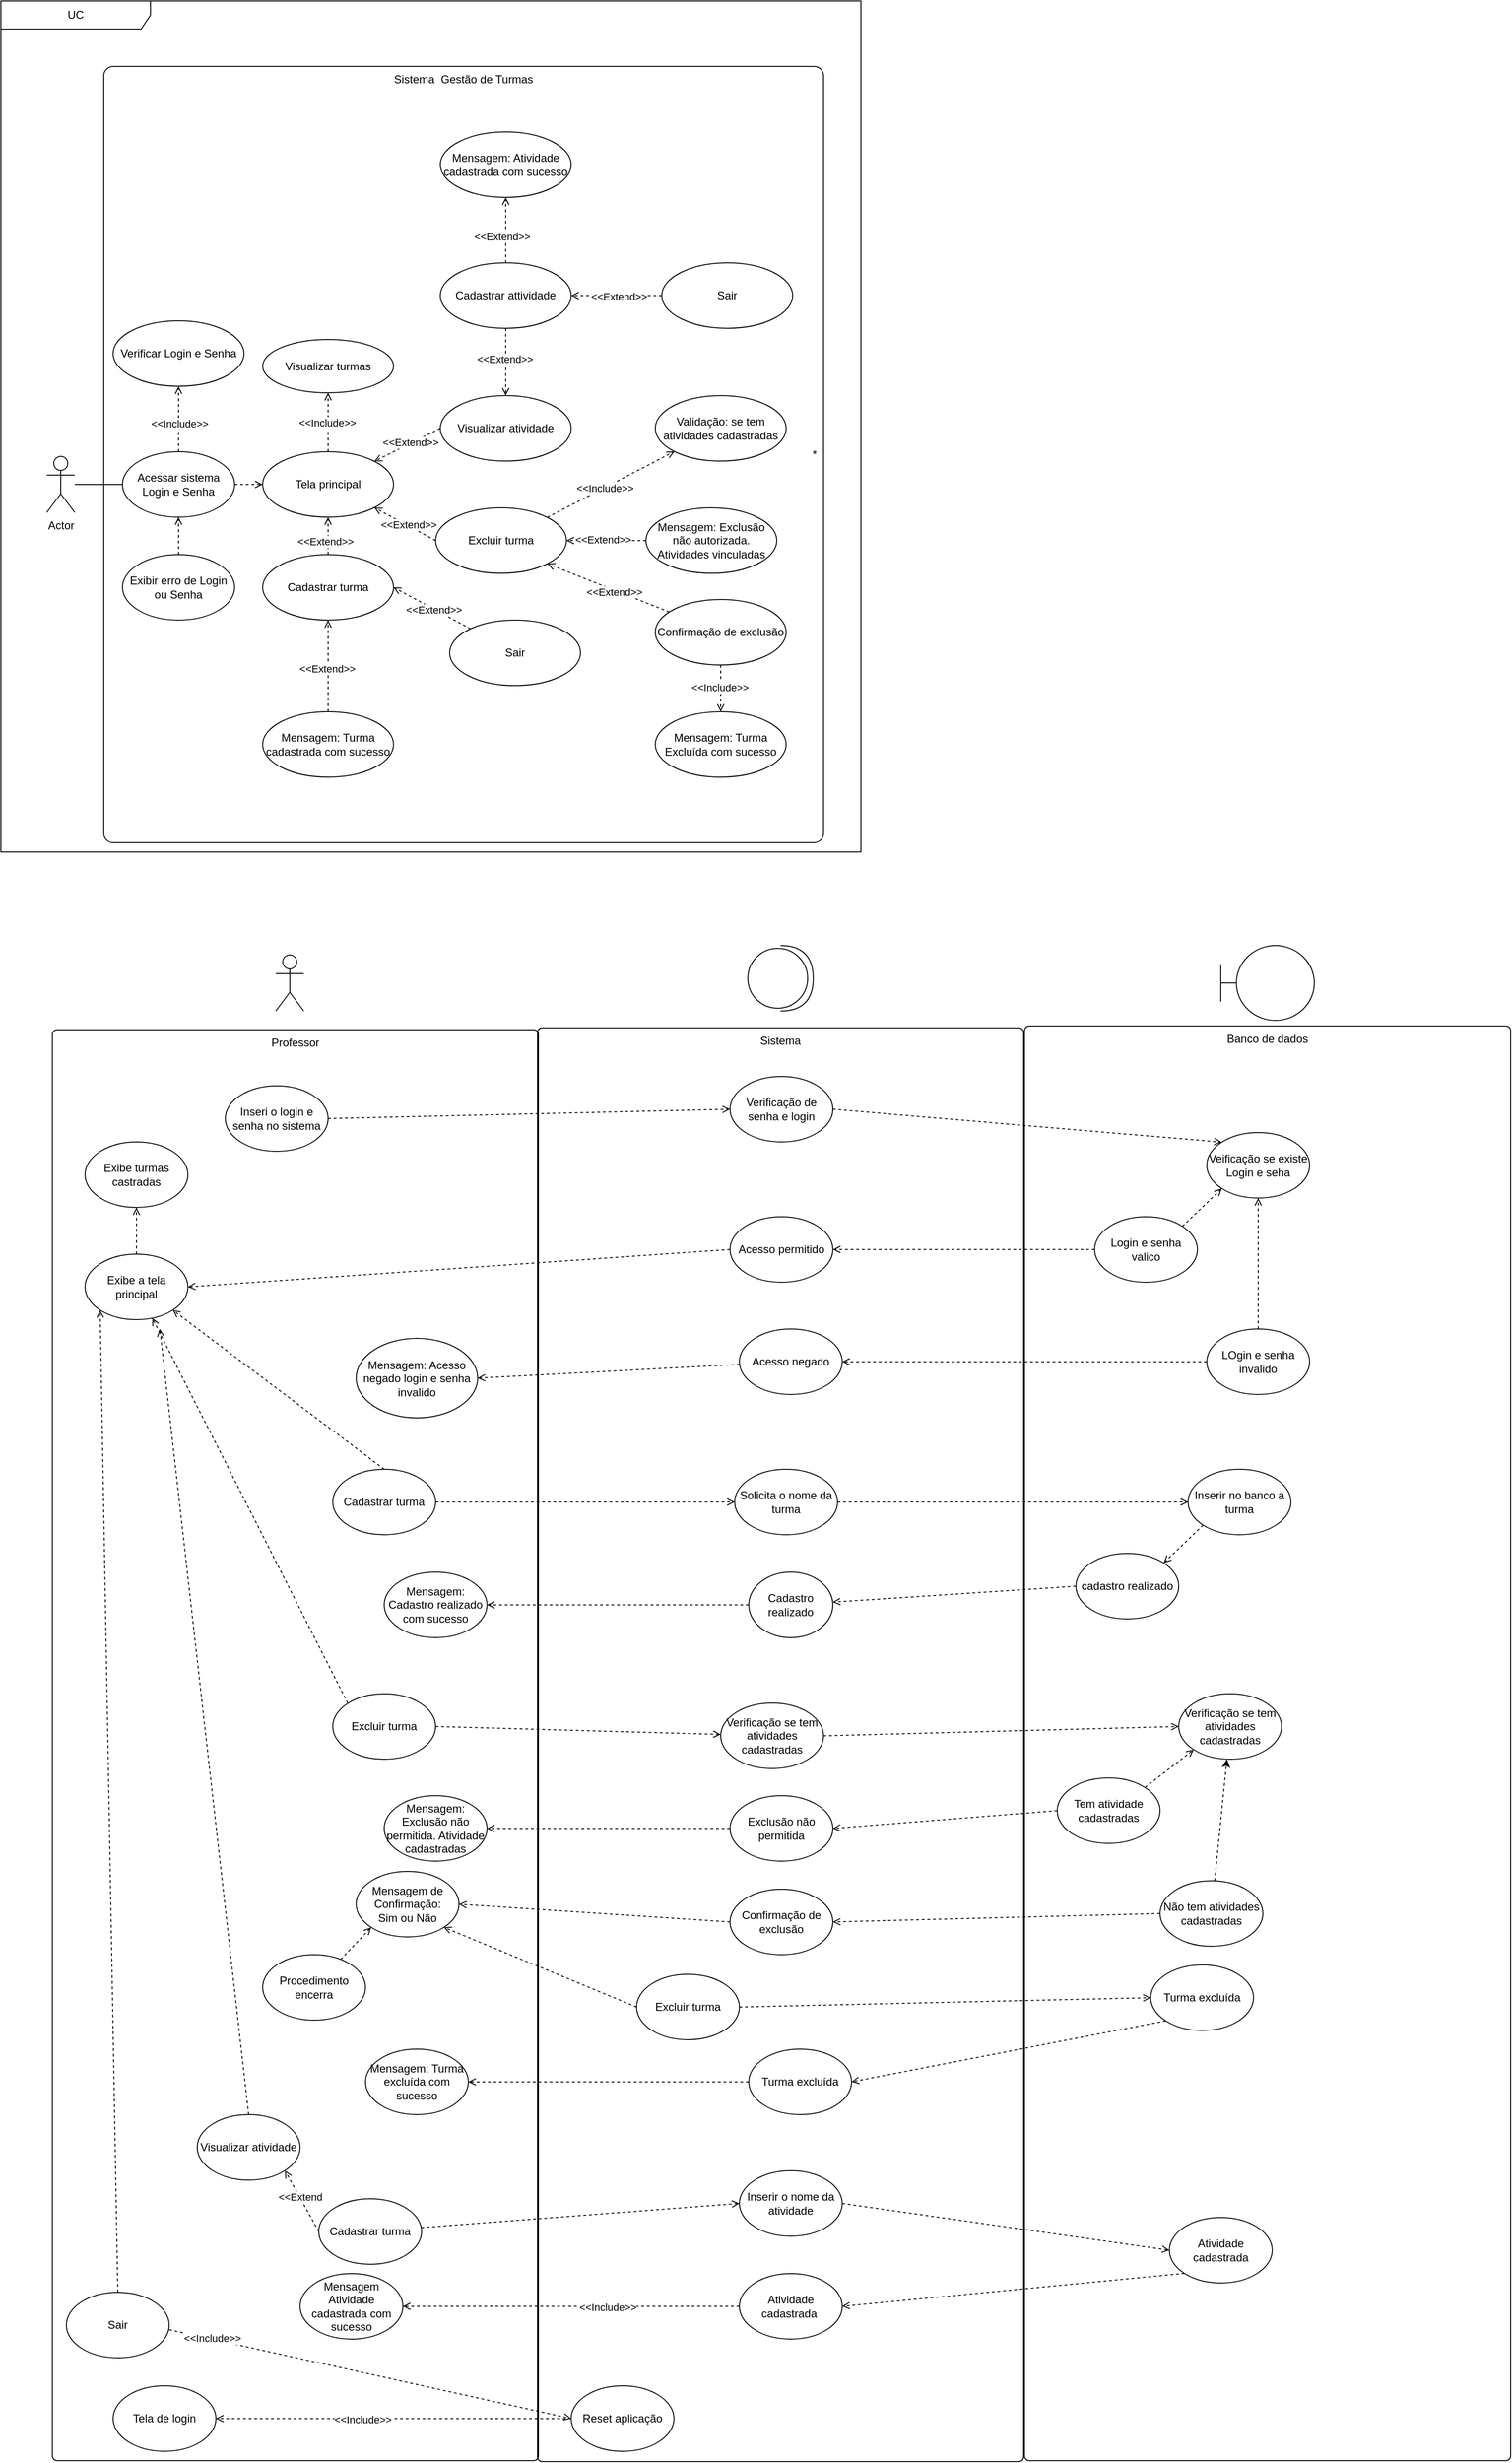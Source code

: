 <mxfile version="22.0.8" type="github">
  <diagram name="Página-1" id="u7Hc6gyW03ZUjITDWTW7">
    <mxGraphModel dx="1744" dy="2063" grid="1" gridSize="10" guides="1" tooltips="1" connect="1" arrows="1" fold="1" page="1" pageScale="1" pageWidth="827" pageHeight="1169" math="0" shadow="0">
      <root>
        <mxCell id="0" />
        <mxCell id="1" parent="0" />
        <mxCell id="E1CkLe8LOyWxwI6NriA1-34" style="edgeStyle=orthogonalEdgeStyle;rounded=0;orthogonalLoop=1;jettySize=auto;html=1;entryX=0;entryY=0.5;entryDx=0;entryDy=0;endArrow=none;endFill=0;" edge="1" parent="1" source="IyL5t4ntoVlGi_UBxoxS-1" target="IyL5t4ntoVlGi_UBxoxS-2">
          <mxGeometry relative="1" as="geometry" />
        </mxCell>
        <mxCell id="IyL5t4ntoVlGi_UBxoxS-1" value="Actor" style="shape=umlActor;verticalLabelPosition=bottom;verticalAlign=top;html=1;outlineConnect=0;" parent="1" vertex="1">
          <mxGeometry x="169" y="157" width="30" height="60" as="geometry" />
        </mxCell>
        <mxCell id="IyL5t4ntoVlGi_UBxoxS-4" style="rounded=0;orthogonalLoop=1;jettySize=auto;html=1;exitX=1;exitY=0.5;exitDx=0;exitDy=0;entryX=0;entryY=0.5;entryDx=0;entryDy=0;endArrow=open;endFill=0;dashed=1;" parent="1" source="IyL5t4ntoVlGi_UBxoxS-2" target="IyL5t4ntoVlGi_UBxoxS-3" edge="1">
          <mxGeometry relative="1" as="geometry" />
        </mxCell>
        <mxCell id="E1CkLe8LOyWxwI6NriA1-29" style="rounded=0;orthogonalLoop=1;jettySize=auto;html=1;exitX=0.5;exitY=0;exitDx=0;exitDy=0;entryX=0.5;entryY=1;entryDx=0;entryDy=0;dashed=1;endArrow=open;endFill=0;" edge="1" parent="1" source="IyL5t4ntoVlGi_UBxoxS-2" target="E1CkLe8LOyWxwI6NriA1-28">
          <mxGeometry relative="1" as="geometry" />
        </mxCell>
        <mxCell id="E1CkLe8LOyWxwI6NriA1-30" value="&amp;lt;&amp;lt;Include&amp;gt;&amp;gt;" style="edgeLabel;html=1;align=center;verticalAlign=middle;resizable=0;points=[];" vertex="1" connectable="0" parent="E1CkLe8LOyWxwI6NriA1-29">
          <mxGeometry x="-0.136" y="-1" relative="1" as="geometry">
            <mxPoint as="offset" />
          </mxGeometry>
        </mxCell>
        <mxCell id="IyL5t4ntoVlGi_UBxoxS-2" value="Acessar sistema&lt;br&gt;Login e Senha" style="ellipse;whiteSpace=wrap;html=1;" parent="1" vertex="1">
          <mxGeometry x="250" y="152" width="120" height="70" as="geometry" />
        </mxCell>
        <mxCell id="IyL5t4ntoVlGi_UBxoxS-6" style="edgeStyle=orthogonalEdgeStyle;rounded=0;orthogonalLoop=1;jettySize=auto;html=1;exitX=0.5;exitY=0;exitDx=0;exitDy=0;entryX=0.5;entryY=1;entryDx=0;entryDy=0;dashed=1;endArrow=open;endFill=0;" parent="1" source="IyL5t4ntoVlGi_UBxoxS-3" target="IyL5t4ntoVlGi_UBxoxS-5" edge="1">
          <mxGeometry relative="1" as="geometry" />
        </mxCell>
        <mxCell id="IyL5t4ntoVlGi_UBxoxS-7" value="&amp;lt;&amp;lt;Include&amp;gt;&amp;gt;" style="edgeLabel;html=1;align=center;verticalAlign=middle;resizable=0;points=[];" parent="IyL5t4ntoVlGi_UBxoxS-6" vertex="1" connectable="0">
          <mxGeometry y="1" relative="1" as="geometry">
            <mxPoint as="offset" />
          </mxGeometry>
        </mxCell>
        <mxCell id="IyL5t4ntoVlGi_UBxoxS-12" style="rounded=0;orthogonalLoop=1;jettySize=auto;html=1;entryX=0.5;entryY=1;entryDx=0;entryDy=0;dashed=1;endArrow=open;endFill=0;" parent="1" source="IyL5t4ntoVlGi_UBxoxS-11" target="IyL5t4ntoVlGi_UBxoxS-3" edge="1">
          <mxGeometry relative="1" as="geometry" />
        </mxCell>
        <mxCell id="IyL5t4ntoVlGi_UBxoxS-13" value="&amp;lt;&amp;lt;Extend&amp;gt;&amp;gt;" style="edgeLabel;html=1;align=center;verticalAlign=middle;resizable=0;points=[];" parent="IyL5t4ntoVlGi_UBxoxS-12" vertex="1" connectable="0">
          <mxGeometry x="-0.311" y="3" relative="1" as="geometry">
            <mxPoint as="offset" />
          </mxGeometry>
        </mxCell>
        <mxCell id="IyL5t4ntoVlGi_UBxoxS-3" value="Tela principal" style="ellipse;whiteSpace=wrap;html=1;" parent="1" vertex="1">
          <mxGeometry x="400" y="152" width="140" height="70" as="geometry" />
        </mxCell>
        <mxCell id="IyL5t4ntoVlGi_UBxoxS-5" value="Visualizar turmas" style="ellipse;whiteSpace=wrap;html=1;" parent="1" vertex="1">
          <mxGeometry x="400" y="32" width="140" height="57" as="geometry" />
        </mxCell>
        <mxCell id="IyL5t4ntoVlGi_UBxoxS-9" style="rounded=0;orthogonalLoop=1;jettySize=auto;html=1;exitX=0;exitY=0.5;exitDx=0;exitDy=0;entryX=1;entryY=0;entryDx=0;entryDy=0;dashed=1;endArrow=open;endFill=0;" parent="1" source="IyL5t4ntoVlGi_UBxoxS-8" target="IyL5t4ntoVlGi_UBxoxS-3" edge="1">
          <mxGeometry relative="1" as="geometry" />
        </mxCell>
        <mxCell id="IyL5t4ntoVlGi_UBxoxS-10" value="&amp;lt;&amp;lt;Extend&amp;gt;&amp;gt;" style="edgeLabel;html=1;align=center;verticalAlign=middle;resizable=0;points=[];" parent="IyL5t4ntoVlGi_UBxoxS-9" vertex="1" connectable="0">
          <mxGeometry x="-0.083" y="-1" relative="1" as="geometry">
            <mxPoint as="offset" />
          </mxGeometry>
        </mxCell>
        <mxCell id="IyL5t4ntoVlGi_UBxoxS-8" value="Visualizar atividade" style="ellipse;whiteSpace=wrap;html=1;" parent="1" vertex="1">
          <mxGeometry x="590" y="92" width="140" height="70" as="geometry" />
        </mxCell>
        <mxCell id="IyL5t4ntoVlGi_UBxoxS-11" value="Cadastrar turma" style="ellipse;whiteSpace=wrap;html=1;" parent="1" vertex="1">
          <mxGeometry x="400" y="262" width="140" height="70" as="geometry" />
        </mxCell>
        <mxCell id="E1CkLe8LOyWxwI6NriA1-26" style="rounded=0;orthogonalLoop=1;jettySize=auto;html=1;exitX=1;exitY=0;exitDx=0;exitDy=0;entryX=0;entryY=1;entryDx=0;entryDy=0;dashed=1;endArrow=open;endFill=0;" edge="1" parent="1" source="IyL5t4ntoVlGi_UBxoxS-14" target="IyL5t4ntoVlGi_UBxoxS-20">
          <mxGeometry relative="1" as="geometry" />
        </mxCell>
        <mxCell id="E1CkLe8LOyWxwI6NriA1-27" value="&amp;lt;&amp;lt;Include&amp;gt;&amp;gt;" style="edgeLabel;html=1;align=center;verticalAlign=middle;resizable=0;points=[];" vertex="1" connectable="0" parent="E1CkLe8LOyWxwI6NriA1-26">
          <mxGeometry x="-0.108" relative="1" as="geometry">
            <mxPoint as="offset" />
          </mxGeometry>
        </mxCell>
        <mxCell id="IyL5t4ntoVlGi_UBxoxS-14" value="Excluir turma" style="ellipse;whiteSpace=wrap;html=1;" parent="1" vertex="1">
          <mxGeometry x="585" y="212" width="140" height="70" as="geometry" />
        </mxCell>
        <mxCell id="IyL5t4ntoVlGi_UBxoxS-15" style="rounded=0;orthogonalLoop=1;jettySize=auto;html=1;exitX=0;exitY=0.5;exitDx=0;exitDy=0;entryX=1;entryY=1;entryDx=0;entryDy=0;dashed=1;endArrow=open;endFill=0;" parent="1" source="IyL5t4ntoVlGi_UBxoxS-14" target="IyL5t4ntoVlGi_UBxoxS-3" edge="1">
          <mxGeometry relative="1" as="geometry">
            <mxPoint x="751" y="292" as="sourcePoint" />
            <mxPoint x="589" y="332" as="targetPoint" />
          </mxGeometry>
        </mxCell>
        <mxCell id="IyL5t4ntoVlGi_UBxoxS-16" value="&amp;lt;&amp;lt;Extend&amp;gt;&amp;gt;" style="edgeLabel;html=1;align=center;verticalAlign=middle;resizable=0;points=[];" parent="IyL5t4ntoVlGi_UBxoxS-15" vertex="1" connectable="0">
          <mxGeometry x="-0.083" y="-1" relative="1" as="geometry">
            <mxPoint as="offset" />
          </mxGeometry>
        </mxCell>
        <mxCell id="IyL5t4ntoVlGi_UBxoxS-17" value="Cadastrar attividade" style="ellipse;whiteSpace=wrap;html=1;" parent="1" vertex="1">
          <mxGeometry x="590" y="-50" width="140" height="70" as="geometry" />
        </mxCell>
        <mxCell id="IyL5t4ntoVlGi_UBxoxS-18" style="rounded=0;orthogonalLoop=1;jettySize=auto;html=1;exitX=0.5;exitY=1;exitDx=0;exitDy=0;entryX=0.5;entryY=0;entryDx=0;entryDy=0;dashed=1;endArrow=open;endFill=0;" parent="1" source="IyL5t4ntoVlGi_UBxoxS-17" target="IyL5t4ntoVlGi_UBxoxS-8" edge="1">
          <mxGeometry relative="1" as="geometry">
            <mxPoint x="861" y="152" as="sourcePoint" />
            <mxPoint x="720" y="207" as="targetPoint" />
          </mxGeometry>
        </mxCell>
        <mxCell id="IyL5t4ntoVlGi_UBxoxS-19" value="&amp;lt;&amp;lt;Extend&amp;gt;&amp;gt;" style="edgeLabel;html=1;align=center;verticalAlign=middle;resizable=0;points=[];" parent="IyL5t4ntoVlGi_UBxoxS-18" vertex="1" connectable="0">
          <mxGeometry x="-0.083" y="-1" relative="1" as="geometry">
            <mxPoint as="offset" />
          </mxGeometry>
        </mxCell>
        <mxCell id="IyL5t4ntoVlGi_UBxoxS-20" value="Validação: se tem atividades cadastradas" style="ellipse;whiteSpace=wrap;html=1;" parent="1" vertex="1">
          <mxGeometry x="820" y="92" width="140" height="70" as="geometry" />
        </mxCell>
        <mxCell id="IyL5t4ntoVlGi_UBxoxS-24" style="rounded=0;orthogonalLoop=1;jettySize=auto;html=1;exitX=0;exitY=0.5;exitDx=0;exitDy=0;entryX=1;entryY=0.5;entryDx=0;entryDy=0;dashed=1;endArrow=open;endFill=0;" parent="1" source="IyL5t4ntoVlGi_UBxoxS-23" target="IyL5t4ntoVlGi_UBxoxS-14" edge="1">
          <mxGeometry relative="1" as="geometry" />
        </mxCell>
        <mxCell id="IyL5t4ntoVlGi_UBxoxS-25" value="&amp;lt;&amp;lt;Extend&amp;gt;&amp;gt;" style="edgeLabel;html=1;align=center;verticalAlign=middle;resizable=0;points=[];" parent="IyL5t4ntoVlGi_UBxoxS-24" vertex="1" connectable="0">
          <mxGeometry x="0.091" y="-1" relative="1" as="geometry">
            <mxPoint as="offset" />
          </mxGeometry>
        </mxCell>
        <mxCell id="IyL5t4ntoVlGi_UBxoxS-23" value="Mensagem: Exclusão não autorizada. Atividades vinculadas" style="ellipse;whiteSpace=wrap;html=1;" parent="1" vertex="1">
          <mxGeometry x="810" y="212" width="140" height="70" as="geometry" />
        </mxCell>
        <mxCell id="IyL5t4ntoVlGi_UBxoxS-27" style="rounded=0;orthogonalLoop=1;jettySize=auto;html=1;entryX=1;entryY=1;entryDx=0;entryDy=0;dashed=1;endArrow=open;endFill=0;" parent="1" source="IyL5t4ntoVlGi_UBxoxS-26" target="IyL5t4ntoVlGi_UBxoxS-14" edge="1">
          <mxGeometry relative="1" as="geometry" />
        </mxCell>
        <mxCell id="IyL5t4ntoVlGi_UBxoxS-28" value="&amp;lt;&amp;lt;Extend&amp;gt;&amp;gt;" style="edgeLabel;html=1;align=center;verticalAlign=middle;resizable=0;points=[];" parent="IyL5t4ntoVlGi_UBxoxS-27" vertex="1" connectable="0">
          <mxGeometry x="-0.11" y="2" relative="1" as="geometry">
            <mxPoint as="offset" />
          </mxGeometry>
        </mxCell>
        <mxCell id="E1CkLe8LOyWxwI6NriA1-22" style="rounded=0;orthogonalLoop=1;jettySize=auto;html=1;exitX=0.5;exitY=1;exitDx=0;exitDy=0;entryX=0.5;entryY=0;entryDx=0;entryDy=0;dashed=1;endArrow=open;endFill=0;" edge="1" parent="1" source="IyL5t4ntoVlGi_UBxoxS-26" target="E1CkLe8LOyWxwI6NriA1-21">
          <mxGeometry relative="1" as="geometry" />
        </mxCell>
        <mxCell id="E1CkLe8LOyWxwI6NriA1-23" value="&amp;lt;&amp;lt;Include&amp;gt;&amp;gt;" style="edgeLabel;html=1;align=center;verticalAlign=middle;resizable=0;points=[];" vertex="1" connectable="0" parent="E1CkLe8LOyWxwI6NriA1-22">
          <mxGeometry x="-0.069" y="-1" relative="1" as="geometry">
            <mxPoint as="offset" />
          </mxGeometry>
        </mxCell>
        <mxCell id="IyL5t4ntoVlGi_UBxoxS-26" value="Confirmação de exclusão" style="ellipse;whiteSpace=wrap;html=1;" parent="1" vertex="1">
          <mxGeometry x="820" y="310" width="140" height="70" as="geometry" />
        </mxCell>
        <mxCell id="IyL5t4ntoVlGi_UBxoxS-29" value="Professor" style="html=1;align=center;verticalAlign=top;rounded=1;absoluteArcSize=1;arcSize=10;dashed=0;whiteSpace=wrap;gradientColor=none;fillColor=none;" parent="1" vertex="1">
          <mxGeometry x="175" y="770" width="520" height="1530" as="geometry" />
        </mxCell>
        <mxCell id="IyL5t4ntoVlGi_UBxoxS-30" value="Sistema" style="html=1;align=center;verticalAlign=top;rounded=1;absoluteArcSize=1;arcSize=10;dashed=0;whiteSpace=wrap;gradientColor=none;fillColor=none;" parent="1" vertex="1">
          <mxGeometry x="694" y="768" width="520" height="1533" as="geometry" />
        </mxCell>
        <mxCell id="IyL5t4ntoVlGi_UBxoxS-31" value="Banco de dados" style="html=1;align=center;verticalAlign=top;rounded=1;absoluteArcSize=1;arcSize=10;dashed=0;whiteSpace=wrap;gradientColor=none;fillColor=none;" parent="1" vertex="1">
          <mxGeometry x="1215" y="766" width="520" height="1534" as="geometry" />
        </mxCell>
        <mxCell id="IyL5t4ntoVlGi_UBxoxS-35" style="rounded=0;orthogonalLoop=1;jettySize=auto;html=1;exitX=1;exitY=0.5;exitDx=0;exitDy=0;entryX=0;entryY=0.5;entryDx=0;entryDy=0;endArrow=open;endFill=0;dashed=1;" parent="1" source="IyL5t4ntoVlGi_UBxoxS-32" target="IyL5t4ntoVlGi_UBxoxS-33" edge="1">
          <mxGeometry relative="1" as="geometry" />
        </mxCell>
        <mxCell id="IyL5t4ntoVlGi_UBxoxS-32" value="Inseri o login e senha no sistema" style="ellipse;whiteSpace=wrap;html=1;" parent="1" vertex="1">
          <mxGeometry x="360" y="830" width="110" height="70" as="geometry" />
        </mxCell>
        <mxCell id="IyL5t4ntoVlGi_UBxoxS-36" style="rounded=0;orthogonalLoop=1;jettySize=auto;html=1;exitX=1;exitY=0.5;exitDx=0;exitDy=0;entryX=0;entryY=0;entryDx=0;entryDy=0;dashed=1;endArrow=open;endFill=0;" parent="1" source="IyL5t4ntoVlGi_UBxoxS-33" target="IyL5t4ntoVlGi_UBxoxS-34" edge="1">
          <mxGeometry relative="1" as="geometry" />
        </mxCell>
        <mxCell id="IyL5t4ntoVlGi_UBxoxS-33" value="Verificação de senha e login" style="ellipse;whiteSpace=wrap;html=1;" parent="1" vertex="1">
          <mxGeometry x="900" y="820" width="110" height="70" as="geometry" />
        </mxCell>
        <mxCell id="IyL5t4ntoVlGi_UBxoxS-38" style="rounded=0;orthogonalLoop=1;jettySize=auto;html=1;exitX=0;exitY=0.5;exitDx=0;exitDy=0;entryX=1;entryY=0.5;entryDx=0;entryDy=0;dashed=1;endArrow=open;endFill=0;" parent="1" source="IyL5t4ntoVlGi_UBxoxS-41" target="IyL5t4ntoVlGi_UBxoxS-37" edge="1">
          <mxGeometry relative="1" as="geometry" />
        </mxCell>
        <mxCell id="IyL5t4ntoVlGi_UBxoxS-34" value="Veificação se existe Login e seha" style="ellipse;whiteSpace=wrap;html=1;" parent="1" vertex="1">
          <mxGeometry x="1410" y="880" width="110" height="70" as="geometry" />
        </mxCell>
        <mxCell id="IyL5t4ntoVlGi_UBxoxS-40" style="rounded=0;orthogonalLoop=1;jettySize=auto;html=1;exitX=0;exitY=0.5;exitDx=0;exitDy=0;entryX=1;entryY=0.5;entryDx=0;entryDy=0;dashed=1;endArrow=open;endFill=0;" parent="1" source="IyL5t4ntoVlGi_UBxoxS-37" target="IyL5t4ntoVlGi_UBxoxS-39" edge="1">
          <mxGeometry relative="1" as="geometry" />
        </mxCell>
        <mxCell id="IyL5t4ntoVlGi_UBxoxS-37" value="Acesso permitido" style="ellipse;whiteSpace=wrap;html=1;" parent="1" vertex="1">
          <mxGeometry x="900" y="970" width="110" height="70" as="geometry" />
        </mxCell>
        <mxCell id="IyL5t4ntoVlGi_UBxoxS-53" style="rounded=0;orthogonalLoop=1;jettySize=auto;html=1;exitX=0.5;exitY=0;exitDx=0;exitDy=0;dashed=1;endArrow=open;endFill=0;" parent="1" source="IyL5t4ntoVlGi_UBxoxS-39" target="IyL5t4ntoVlGi_UBxoxS-52" edge="1">
          <mxGeometry relative="1" as="geometry" />
        </mxCell>
        <mxCell id="IyL5t4ntoVlGi_UBxoxS-39" value="Exibe a tela principal&lt;br&gt;" style="ellipse;whiteSpace=wrap;html=1;" parent="1" vertex="1">
          <mxGeometry x="210" y="1010" width="110" height="70" as="geometry" />
        </mxCell>
        <mxCell id="IyL5t4ntoVlGi_UBxoxS-44" style="rounded=0;orthogonalLoop=1;jettySize=auto;html=1;exitX=1;exitY=0;exitDx=0;exitDy=0;entryX=0;entryY=1;entryDx=0;entryDy=0;dashed=1;endArrow=open;endFill=0;" parent="1" source="IyL5t4ntoVlGi_UBxoxS-41" target="IyL5t4ntoVlGi_UBxoxS-34" edge="1">
          <mxGeometry relative="1" as="geometry" />
        </mxCell>
        <mxCell id="IyL5t4ntoVlGi_UBxoxS-41" value="Login e senha valico" style="ellipse;whiteSpace=wrap;html=1;" parent="1" vertex="1">
          <mxGeometry x="1290" y="970" width="110" height="70" as="geometry" />
        </mxCell>
        <mxCell id="IyL5t4ntoVlGi_UBxoxS-43" style="rounded=0;orthogonalLoop=1;jettySize=auto;html=1;entryX=0.5;entryY=1;entryDx=0;entryDy=0;endArrow=open;endFill=0;dashed=1;" parent="1" source="IyL5t4ntoVlGi_UBxoxS-42" target="IyL5t4ntoVlGi_UBxoxS-34" edge="1">
          <mxGeometry relative="1" as="geometry" />
        </mxCell>
        <mxCell id="IyL5t4ntoVlGi_UBxoxS-46" style="rounded=0;orthogonalLoop=1;jettySize=auto;html=1;exitX=0;exitY=0.5;exitDx=0;exitDy=0;entryX=1;entryY=0.5;entryDx=0;entryDy=0;dashed=1;endArrow=open;endFill=0;" parent="1" source="IyL5t4ntoVlGi_UBxoxS-42" target="IyL5t4ntoVlGi_UBxoxS-45" edge="1">
          <mxGeometry relative="1" as="geometry" />
        </mxCell>
        <mxCell id="IyL5t4ntoVlGi_UBxoxS-42" value="LOgin e senha invalido" style="ellipse;whiteSpace=wrap;html=1;" parent="1" vertex="1">
          <mxGeometry x="1410" y="1090" width="110" height="70" as="geometry" />
        </mxCell>
        <mxCell id="IyL5t4ntoVlGi_UBxoxS-48" style="rounded=0;orthogonalLoop=1;jettySize=auto;html=1;entryX=1;entryY=0.5;entryDx=0;entryDy=0;endArrow=open;endFill=0;dashed=1;" parent="1" source="IyL5t4ntoVlGi_UBxoxS-45" target="IyL5t4ntoVlGi_UBxoxS-47" edge="1">
          <mxGeometry relative="1" as="geometry" />
        </mxCell>
        <mxCell id="IyL5t4ntoVlGi_UBxoxS-45" value="Acesso negado" style="ellipse;whiteSpace=wrap;html=1;" parent="1" vertex="1">
          <mxGeometry x="910" y="1090" width="110" height="70" as="geometry" />
        </mxCell>
        <mxCell id="IyL5t4ntoVlGi_UBxoxS-47" value="Mensagem: Acesso negado login e senha invalido" style="ellipse;whiteSpace=wrap;html=1;" parent="1" vertex="1">
          <mxGeometry x="500" y="1100" width="130" height="85" as="geometry" />
        </mxCell>
        <mxCell id="IyL5t4ntoVlGi_UBxoxS-51" style="rounded=0;orthogonalLoop=1;jettySize=auto;html=1;exitX=0.5;exitY=0;exitDx=0;exitDy=0;entryX=1;entryY=1;entryDx=0;entryDy=0;dashed=1;endArrow=open;endFill=0;" parent="1" source="IyL5t4ntoVlGi_UBxoxS-49" target="IyL5t4ntoVlGi_UBxoxS-39" edge="1">
          <mxGeometry relative="1" as="geometry" />
        </mxCell>
        <mxCell id="IyL5t4ntoVlGi_UBxoxS-56" style="rounded=0;orthogonalLoop=1;jettySize=auto;html=1;exitX=1;exitY=0.5;exitDx=0;exitDy=0;entryX=0;entryY=0.5;entryDx=0;entryDy=0;dashed=1;endArrow=open;endFill=0;" parent="1" source="IyL5t4ntoVlGi_UBxoxS-49" target="IyL5t4ntoVlGi_UBxoxS-54" edge="1">
          <mxGeometry relative="1" as="geometry" />
        </mxCell>
        <mxCell id="IyL5t4ntoVlGi_UBxoxS-49" value="Cadastrar turma" style="ellipse;whiteSpace=wrap;html=1;" parent="1" vertex="1">
          <mxGeometry x="475" y="1240" width="110" height="70" as="geometry" />
        </mxCell>
        <mxCell id="IyL5t4ntoVlGi_UBxoxS-52" value="Exibe turmas castradas" style="ellipse;whiteSpace=wrap;html=1;" parent="1" vertex="1">
          <mxGeometry x="210" y="890" width="110" height="70" as="geometry" />
        </mxCell>
        <mxCell id="IyL5t4ntoVlGi_UBxoxS-57" style="rounded=0;orthogonalLoop=1;jettySize=auto;html=1;entryX=0;entryY=0.5;entryDx=0;entryDy=0;endArrow=open;endFill=0;dashed=1;" parent="1" source="IyL5t4ntoVlGi_UBxoxS-54" target="IyL5t4ntoVlGi_UBxoxS-55" edge="1">
          <mxGeometry relative="1" as="geometry" />
        </mxCell>
        <mxCell id="IyL5t4ntoVlGi_UBxoxS-54" value="Solicita o nome da turma" style="ellipse;whiteSpace=wrap;html=1;" parent="1" vertex="1">
          <mxGeometry x="905" y="1240" width="110" height="70" as="geometry" />
        </mxCell>
        <mxCell id="IyL5t4ntoVlGi_UBxoxS-60" style="rounded=0;orthogonalLoop=1;jettySize=auto;html=1;exitX=0;exitY=1;exitDx=0;exitDy=0;entryX=1;entryY=0;entryDx=0;entryDy=0;endArrow=open;endFill=0;dashed=1;" parent="1" source="IyL5t4ntoVlGi_UBxoxS-55" target="IyL5t4ntoVlGi_UBxoxS-58" edge="1">
          <mxGeometry relative="1" as="geometry" />
        </mxCell>
        <mxCell id="IyL5t4ntoVlGi_UBxoxS-55" value="Inserir no banco a turma" style="ellipse;whiteSpace=wrap;html=1;" parent="1" vertex="1">
          <mxGeometry x="1390" y="1240" width="110" height="70" as="geometry" />
        </mxCell>
        <mxCell id="IyL5t4ntoVlGi_UBxoxS-62" style="rounded=0;orthogonalLoop=1;jettySize=auto;html=1;exitX=0;exitY=0.5;exitDx=0;exitDy=0;dashed=1;endArrow=open;endFill=0;" parent="1" source="IyL5t4ntoVlGi_UBxoxS-58" target="IyL5t4ntoVlGi_UBxoxS-61" edge="1">
          <mxGeometry relative="1" as="geometry" />
        </mxCell>
        <mxCell id="IyL5t4ntoVlGi_UBxoxS-58" value="cadastro realizado" style="ellipse;whiteSpace=wrap;html=1;" parent="1" vertex="1">
          <mxGeometry x="1270" y="1330" width="110" height="70" as="geometry" />
        </mxCell>
        <mxCell id="IyL5t4ntoVlGi_UBxoxS-64" style="rounded=0;orthogonalLoop=1;jettySize=auto;html=1;entryX=1;entryY=0.5;entryDx=0;entryDy=0;dashed=1;endArrow=open;endFill=0;" parent="1" source="IyL5t4ntoVlGi_UBxoxS-61" target="IyL5t4ntoVlGi_UBxoxS-63" edge="1">
          <mxGeometry relative="1" as="geometry" />
        </mxCell>
        <mxCell id="IyL5t4ntoVlGi_UBxoxS-61" value="Cadastro realizado" style="ellipse;whiteSpace=wrap;html=1;" parent="1" vertex="1">
          <mxGeometry x="920" y="1350" width="90" height="70" as="geometry" />
        </mxCell>
        <mxCell id="IyL5t4ntoVlGi_UBxoxS-63" value="Mensagem: Cadastro realizado com sucesso" style="ellipse;whiteSpace=wrap;html=1;" parent="1" vertex="1">
          <mxGeometry x="530" y="1350" width="110" height="70" as="geometry" />
        </mxCell>
        <mxCell id="IyL5t4ntoVlGi_UBxoxS-66" style="rounded=0;orthogonalLoop=1;jettySize=auto;html=1;exitX=0;exitY=0;exitDx=0;exitDy=0;dashed=1;endArrow=open;endFill=0;" parent="1" source="IyL5t4ntoVlGi_UBxoxS-65" target="IyL5t4ntoVlGi_UBxoxS-39" edge="1">
          <mxGeometry relative="1" as="geometry" />
        </mxCell>
        <mxCell id="IyL5t4ntoVlGi_UBxoxS-69" style="rounded=0;orthogonalLoop=1;jettySize=auto;html=1;exitX=1;exitY=0.5;exitDx=0;exitDy=0;dashed=1;endArrow=open;endFill=0;" parent="1" source="IyL5t4ntoVlGi_UBxoxS-65" target="IyL5t4ntoVlGi_UBxoxS-68" edge="1">
          <mxGeometry relative="1" as="geometry" />
        </mxCell>
        <mxCell id="IyL5t4ntoVlGi_UBxoxS-65" value="Excluir turma" style="ellipse;whiteSpace=wrap;html=1;" parent="1" vertex="1">
          <mxGeometry x="475" y="1480" width="110" height="70" as="geometry" />
        </mxCell>
        <mxCell id="IyL5t4ntoVlGi_UBxoxS-72" style="rounded=0;orthogonalLoop=1;jettySize=auto;html=1;exitX=1;exitY=0.5;exitDx=0;exitDy=0;entryX=0;entryY=0.5;entryDx=0;entryDy=0;dashed=1;endArrow=open;endFill=0;" parent="1" source="IyL5t4ntoVlGi_UBxoxS-68" target="IyL5t4ntoVlGi_UBxoxS-71" edge="1">
          <mxGeometry relative="1" as="geometry" />
        </mxCell>
        <mxCell id="IyL5t4ntoVlGi_UBxoxS-68" value="Verificação se tem atividades cadastradas" style="ellipse;whiteSpace=wrap;html=1;" parent="1" vertex="1">
          <mxGeometry x="890" y="1490" width="110" height="70" as="geometry" />
        </mxCell>
        <mxCell id="IyL5t4ntoVlGi_UBxoxS-71" value="Verificação se tem atividades cadastradas" style="ellipse;whiteSpace=wrap;html=1;" parent="1" vertex="1">
          <mxGeometry x="1380" y="1480" width="110" height="70" as="geometry" />
        </mxCell>
        <mxCell id="IyL5t4ntoVlGi_UBxoxS-77" style="rounded=0;orthogonalLoop=1;jettySize=auto;html=1;dashed=1;" parent="1" source="IyL5t4ntoVlGi_UBxoxS-73" target="IyL5t4ntoVlGi_UBxoxS-71" edge="1">
          <mxGeometry relative="1" as="geometry" />
        </mxCell>
        <mxCell id="IyL5t4ntoVlGi_UBxoxS-83" style="rounded=0;orthogonalLoop=1;jettySize=auto;html=1;exitX=0;exitY=0.5;exitDx=0;exitDy=0;entryX=1;entryY=0.5;entryDx=0;entryDy=0;dashed=1;endArrow=open;endFill=0;" parent="1" source="IyL5t4ntoVlGi_UBxoxS-73" target="IyL5t4ntoVlGi_UBxoxS-82" edge="1">
          <mxGeometry relative="1" as="geometry" />
        </mxCell>
        <mxCell id="IyL5t4ntoVlGi_UBxoxS-73" value="Não tem atividades cadastradas" style="ellipse;whiteSpace=wrap;html=1;" parent="1" vertex="1">
          <mxGeometry x="1360" y="1680" width="110" height="70" as="geometry" />
        </mxCell>
        <mxCell id="IyL5t4ntoVlGi_UBxoxS-76" style="rounded=0;orthogonalLoop=1;jettySize=auto;html=1;exitX=1;exitY=0;exitDx=0;exitDy=0;entryX=0;entryY=1;entryDx=0;entryDy=0;dashed=1;endArrow=open;endFill=0;" parent="1" source="IyL5t4ntoVlGi_UBxoxS-74" target="IyL5t4ntoVlGi_UBxoxS-71" edge="1">
          <mxGeometry relative="1" as="geometry" />
        </mxCell>
        <mxCell id="IyL5t4ntoVlGi_UBxoxS-79" style="rounded=0;orthogonalLoop=1;jettySize=auto;html=1;exitX=0;exitY=0.5;exitDx=0;exitDy=0;entryX=1;entryY=0.5;entryDx=0;entryDy=0;dashed=1;endArrow=open;endFill=0;" parent="1" source="IyL5t4ntoVlGi_UBxoxS-74" target="IyL5t4ntoVlGi_UBxoxS-78" edge="1">
          <mxGeometry relative="1" as="geometry" />
        </mxCell>
        <mxCell id="IyL5t4ntoVlGi_UBxoxS-74" value="Tem atividade cadastradas" style="ellipse;whiteSpace=wrap;html=1;" parent="1" vertex="1">
          <mxGeometry x="1250" y="1570" width="110" height="70" as="geometry" />
        </mxCell>
        <mxCell id="IyL5t4ntoVlGi_UBxoxS-81" style="rounded=0;orthogonalLoop=1;jettySize=auto;html=1;exitX=0;exitY=0.5;exitDx=0;exitDy=0;entryX=1;entryY=0.5;entryDx=0;entryDy=0;dashed=1;endArrow=open;endFill=0;" parent="1" source="IyL5t4ntoVlGi_UBxoxS-78" target="IyL5t4ntoVlGi_UBxoxS-80" edge="1">
          <mxGeometry relative="1" as="geometry" />
        </mxCell>
        <mxCell id="IyL5t4ntoVlGi_UBxoxS-78" value="Exclusão não permitida" style="ellipse;whiteSpace=wrap;html=1;" parent="1" vertex="1">
          <mxGeometry x="900" y="1589" width="110" height="70" as="geometry" />
        </mxCell>
        <mxCell id="IyL5t4ntoVlGi_UBxoxS-80" value="Mensagem: Exclusão não permitida. Atividade cadastradas" style="ellipse;whiteSpace=wrap;html=1;" parent="1" vertex="1">
          <mxGeometry x="530" y="1589" width="110" height="70" as="geometry" />
        </mxCell>
        <mxCell id="IyL5t4ntoVlGi_UBxoxS-98" style="rounded=0;orthogonalLoop=1;jettySize=auto;html=1;exitX=0;exitY=0.5;exitDx=0;exitDy=0;entryX=1;entryY=0.5;entryDx=0;entryDy=0;dashed=1;endArrow=open;endFill=0;" parent="1" source="IyL5t4ntoVlGi_UBxoxS-82" target="IyL5t4ntoVlGi_UBxoxS-84" edge="1">
          <mxGeometry relative="1" as="geometry" />
        </mxCell>
        <mxCell id="IyL5t4ntoVlGi_UBxoxS-82" value="Confirmação de exclusão" style="ellipse;whiteSpace=wrap;html=1;" parent="1" vertex="1">
          <mxGeometry x="900" y="1689" width="110" height="70" as="geometry" />
        </mxCell>
        <mxCell id="IyL5t4ntoVlGi_UBxoxS-84" value="Mensagem de Confirmação:&lt;br&gt;Sim ou Não" style="ellipse;whiteSpace=wrap;html=1;" parent="1" vertex="1">
          <mxGeometry x="500" y="1670" width="110" height="70" as="geometry" />
        </mxCell>
        <mxCell id="IyL5t4ntoVlGi_UBxoxS-87" style="rounded=0;orthogonalLoop=1;jettySize=auto;html=1;entryX=0;entryY=1;entryDx=0;entryDy=0;endArrow=open;endFill=0;dashed=1;" parent="1" source="IyL5t4ntoVlGi_UBxoxS-86" target="IyL5t4ntoVlGi_UBxoxS-84" edge="1">
          <mxGeometry relative="1" as="geometry" />
        </mxCell>
        <mxCell id="IyL5t4ntoVlGi_UBxoxS-86" value="Procedimento encerra" style="ellipse;whiteSpace=wrap;html=1;" parent="1" vertex="1">
          <mxGeometry x="400" y="1759" width="110" height="70" as="geometry" />
        </mxCell>
        <mxCell id="IyL5t4ntoVlGi_UBxoxS-93" style="rounded=0;orthogonalLoop=1;jettySize=auto;html=1;exitX=1;exitY=0.5;exitDx=0;exitDy=0;entryX=0;entryY=0.5;entryDx=0;entryDy=0;dashed=1;endArrow=open;endFill=0;" parent="1" source="IyL5t4ntoVlGi_UBxoxS-88" target="IyL5t4ntoVlGi_UBxoxS-91" edge="1">
          <mxGeometry relative="1" as="geometry" />
        </mxCell>
        <mxCell id="IyL5t4ntoVlGi_UBxoxS-99" style="rounded=0;orthogonalLoop=1;jettySize=auto;html=1;exitX=0;exitY=0.5;exitDx=0;exitDy=0;entryX=1;entryY=1;entryDx=0;entryDy=0;endArrow=open;endFill=0;dashed=1;" parent="1" source="IyL5t4ntoVlGi_UBxoxS-88" target="IyL5t4ntoVlGi_UBxoxS-84" edge="1">
          <mxGeometry relative="1" as="geometry" />
        </mxCell>
        <mxCell id="IyL5t4ntoVlGi_UBxoxS-88" value="Excluir turma" style="ellipse;whiteSpace=wrap;html=1;" parent="1" vertex="1">
          <mxGeometry x="800" y="1780" width="110" height="70" as="geometry" />
        </mxCell>
        <mxCell id="IyL5t4ntoVlGi_UBxoxS-95" style="rounded=0;orthogonalLoop=1;jettySize=auto;html=1;exitX=0;exitY=1;exitDx=0;exitDy=0;entryX=1;entryY=0.5;entryDx=0;entryDy=0;endArrow=open;endFill=0;dashed=1;" parent="1" source="IyL5t4ntoVlGi_UBxoxS-91" target="IyL5t4ntoVlGi_UBxoxS-94" edge="1">
          <mxGeometry relative="1" as="geometry" />
        </mxCell>
        <mxCell id="IyL5t4ntoVlGi_UBxoxS-91" value="Turma excluída" style="ellipse;whiteSpace=wrap;html=1;" parent="1" vertex="1">
          <mxGeometry x="1350" y="1770" width="110" height="70" as="geometry" />
        </mxCell>
        <mxCell id="IyL5t4ntoVlGi_UBxoxS-97" style="rounded=0;orthogonalLoop=1;jettySize=auto;html=1;exitX=0;exitY=0.5;exitDx=0;exitDy=0;entryX=1;entryY=0.5;entryDx=0;entryDy=0;dashed=1;endArrow=open;endFill=0;" parent="1" source="IyL5t4ntoVlGi_UBxoxS-94" target="IyL5t4ntoVlGi_UBxoxS-96" edge="1">
          <mxGeometry relative="1" as="geometry" />
        </mxCell>
        <mxCell id="IyL5t4ntoVlGi_UBxoxS-94" value="Turma excluída" style="ellipse;whiteSpace=wrap;html=1;" parent="1" vertex="1">
          <mxGeometry x="920" y="1860" width="110" height="70" as="geometry" />
        </mxCell>
        <mxCell id="IyL5t4ntoVlGi_UBxoxS-96" value="Mensagem: Turma excluída com sucesso" style="ellipse;whiteSpace=wrap;html=1;" parent="1" vertex="1">
          <mxGeometry x="510" y="1860" width="110" height="70" as="geometry" />
        </mxCell>
        <mxCell id="IyL5t4ntoVlGi_UBxoxS-101" style="rounded=0;orthogonalLoop=1;jettySize=auto;html=1;exitX=0.5;exitY=0;exitDx=0;exitDy=0;dashed=1;endArrow=open;endFill=0;" parent="1" source="IyL5t4ntoVlGi_UBxoxS-100" edge="1">
          <mxGeometry relative="1" as="geometry">
            <mxPoint x="290" y="1090" as="targetPoint" />
          </mxGeometry>
        </mxCell>
        <mxCell id="IyL5t4ntoVlGi_UBxoxS-100" value="Visualizar atividade" style="ellipse;whiteSpace=wrap;html=1;" parent="1" vertex="1">
          <mxGeometry x="330" y="1930" width="110" height="70" as="geometry" />
        </mxCell>
        <mxCell id="IyL5t4ntoVlGi_UBxoxS-108" style="rounded=0;orthogonalLoop=1;jettySize=auto;html=1;exitX=0;exitY=0.5;exitDx=0;exitDy=0;entryX=1;entryY=1;entryDx=0;entryDy=0;dashed=1;endArrow=open;endFill=0;" parent="1" source="IyL5t4ntoVlGi_UBxoxS-102" target="IyL5t4ntoVlGi_UBxoxS-100" edge="1">
          <mxGeometry relative="1" as="geometry" />
        </mxCell>
        <mxCell id="IyL5t4ntoVlGi_UBxoxS-127" value="&amp;lt;&amp;lt;Extend" style="edgeLabel;html=1;align=center;verticalAlign=middle;resizable=0;points=[];" parent="IyL5t4ntoVlGi_UBxoxS-108" vertex="1" connectable="0">
          <mxGeometry x="0.141" relative="1" as="geometry">
            <mxPoint as="offset" />
          </mxGeometry>
        </mxCell>
        <mxCell id="IyL5t4ntoVlGi_UBxoxS-109" style="rounded=0;orthogonalLoop=1;jettySize=auto;html=1;entryX=0;entryY=0.5;entryDx=0;entryDy=0;dashed=1;endArrow=open;endFill=0;" parent="1" source="IyL5t4ntoVlGi_UBxoxS-102" target="IyL5t4ntoVlGi_UBxoxS-103" edge="1">
          <mxGeometry relative="1" as="geometry" />
        </mxCell>
        <mxCell id="IyL5t4ntoVlGi_UBxoxS-102" value="Cadastrar turma" style="ellipse;whiteSpace=wrap;html=1;" parent="1" vertex="1">
          <mxGeometry x="460" y="2020" width="110" height="70" as="geometry" />
        </mxCell>
        <mxCell id="IyL5t4ntoVlGi_UBxoxS-111" style="rounded=0;orthogonalLoop=1;jettySize=auto;html=1;exitX=1;exitY=0.5;exitDx=0;exitDy=0;entryX=0;entryY=0.5;entryDx=0;entryDy=0;dashed=1;endArrow=open;endFill=0;" parent="1" source="IyL5t4ntoVlGi_UBxoxS-103" target="IyL5t4ntoVlGi_UBxoxS-104" edge="1">
          <mxGeometry relative="1" as="geometry" />
        </mxCell>
        <mxCell id="IyL5t4ntoVlGi_UBxoxS-103" value="Inserir o nome da atividade" style="ellipse;whiteSpace=wrap;html=1;" parent="1" vertex="1">
          <mxGeometry x="910" y="1990" width="110" height="70" as="geometry" />
        </mxCell>
        <mxCell id="IyL5t4ntoVlGi_UBxoxS-112" style="rounded=0;orthogonalLoop=1;jettySize=auto;html=1;exitX=0;exitY=1;exitDx=0;exitDy=0;entryX=1;entryY=0.5;entryDx=0;entryDy=0;endArrow=open;endFill=0;dashed=1;" parent="1" source="IyL5t4ntoVlGi_UBxoxS-104" target="IyL5t4ntoVlGi_UBxoxS-105" edge="1">
          <mxGeometry relative="1" as="geometry" />
        </mxCell>
        <mxCell id="IyL5t4ntoVlGi_UBxoxS-104" value="Atividade cadastrada" style="ellipse;whiteSpace=wrap;html=1;" parent="1" vertex="1">
          <mxGeometry x="1370" y="2040" width="110" height="70" as="geometry" />
        </mxCell>
        <mxCell id="IyL5t4ntoVlGi_UBxoxS-113" style="rounded=0;orthogonalLoop=1;jettySize=auto;html=1;exitX=0;exitY=0.5;exitDx=0;exitDy=0;entryX=1;entryY=0.5;entryDx=0;entryDy=0;dashed=1;endArrow=open;endFill=0;" parent="1" source="IyL5t4ntoVlGi_UBxoxS-105" target="IyL5t4ntoVlGi_UBxoxS-106" edge="1">
          <mxGeometry relative="1" as="geometry" />
        </mxCell>
        <mxCell id="IyL5t4ntoVlGi_UBxoxS-126" value="&amp;lt;&amp;lt;Include&amp;gt;&amp;gt;" style="edgeLabel;html=1;align=center;verticalAlign=middle;resizable=0;points=[];" parent="IyL5t4ntoVlGi_UBxoxS-113" vertex="1" connectable="0">
          <mxGeometry x="-0.216" y="1" relative="1" as="geometry">
            <mxPoint as="offset" />
          </mxGeometry>
        </mxCell>
        <mxCell id="IyL5t4ntoVlGi_UBxoxS-105" value="Atividade cadastrada&amp;nbsp;" style="ellipse;whiteSpace=wrap;html=1;" parent="1" vertex="1">
          <mxGeometry x="910" y="2100" width="110" height="70" as="geometry" />
        </mxCell>
        <mxCell id="IyL5t4ntoVlGi_UBxoxS-106" value="Mensagem Atividade cadastrada com sucesso" style="ellipse;whiteSpace=wrap;html=1;" parent="1" vertex="1">
          <mxGeometry x="440" y="2100" width="110" height="70" as="geometry" />
        </mxCell>
        <mxCell id="IyL5t4ntoVlGi_UBxoxS-114" value="" style="shape=umlActor;verticalLabelPosition=bottom;verticalAlign=top;html=1;" parent="1" vertex="1">
          <mxGeometry x="414" y="690" width="30" height="60" as="geometry" />
        </mxCell>
        <mxCell id="IyL5t4ntoVlGi_UBxoxS-115" value="" style="shape=providedRequiredInterface;html=1;verticalLabelPosition=bottom;sketch=0;" parent="1" vertex="1">
          <mxGeometry x="919" y="680" width="70" height="70" as="geometry" />
        </mxCell>
        <mxCell id="IyL5t4ntoVlGi_UBxoxS-116" value="" style="shape=umlBoundary;whiteSpace=wrap;html=1;" parent="1" vertex="1">
          <mxGeometry x="1425" y="680" width="100" height="80" as="geometry" />
        </mxCell>
        <mxCell id="IyL5t4ntoVlGi_UBxoxS-118" style="rounded=0;orthogonalLoop=1;jettySize=auto;html=1;exitX=0.5;exitY=0;exitDx=0;exitDy=0;entryX=0;entryY=1;entryDx=0;entryDy=0;dashed=1;endArrow=open;endFill=0;" parent="1" source="IyL5t4ntoVlGi_UBxoxS-117" target="IyL5t4ntoVlGi_UBxoxS-39" edge="1">
          <mxGeometry relative="1" as="geometry" />
        </mxCell>
        <mxCell id="IyL5t4ntoVlGi_UBxoxS-122" style="rounded=0;orthogonalLoop=1;jettySize=auto;html=1;entryX=0;entryY=0.5;entryDx=0;entryDy=0;dashed=1;endArrow=open;endFill=0;" parent="1" target="IyL5t4ntoVlGi_UBxoxS-119" edge="1">
          <mxGeometry relative="1" as="geometry">
            <mxPoint x="300" y="2160" as="sourcePoint" />
          </mxGeometry>
        </mxCell>
        <mxCell id="IyL5t4ntoVlGi_UBxoxS-125" value="&amp;lt;&amp;lt;Include&amp;gt;&amp;gt;" style="edgeLabel;html=1;align=center;verticalAlign=middle;resizable=0;points=[];" parent="IyL5t4ntoVlGi_UBxoxS-122" vertex="1" connectable="0">
          <mxGeometry x="-0.786" y="1" relative="1" as="geometry">
            <mxPoint as="offset" />
          </mxGeometry>
        </mxCell>
        <mxCell id="IyL5t4ntoVlGi_UBxoxS-117" value="Sair" style="ellipse;whiteSpace=wrap;html=1;" parent="1" vertex="1">
          <mxGeometry x="190" y="2120" width="110" height="70" as="geometry" />
        </mxCell>
        <mxCell id="IyL5t4ntoVlGi_UBxoxS-123" style="rounded=0;orthogonalLoop=1;jettySize=auto;html=1;exitX=0;exitY=0.5;exitDx=0;exitDy=0;entryX=1;entryY=0.5;entryDx=0;entryDy=0;dashed=1;endArrow=open;endFill=0;" parent="1" source="IyL5t4ntoVlGi_UBxoxS-119" target="IyL5t4ntoVlGi_UBxoxS-121" edge="1">
          <mxGeometry relative="1" as="geometry" />
        </mxCell>
        <mxCell id="IyL5t4ntoVlGi_UBxoxS-124" value="&amp;lt;&amp;lt;Include&amp;gt;&amp;gt;" style="edgeLabel;html=1;align=center;verticalAlign=middle;resizable=0;points=[];" parent="IyL5t4ntoVlGi_UBxoxS-123" vertex="1" connectable="0">
          <mxGeometry x="0.176" y="1" relative="1" as="geometry">
            <mxPoint as="offset" />
          </mxGeometry>
        </mxCell>
        <mxCell id="IyL5t4ntoVlGi_UBxoxS-119" value="Reset aplicação" style="ellipse;whiteSpace=wrap;html=1;" parent="1" vertex="1">
          <mxGeometry x="730" y="2220" width="110" height="70" as="geometry" />
        </mxCell>
        <mxCell id="IyL5t4ntoVlGi_UBxoxS-121" value="Tela de login" style="ellipse;whiteSpace=wrap;html=1;" parent="1" vertex="1">
          <mxGeometry x="240" y="2220" width="110" height="70" as="geometry" />
        </mxCell>
        <mxCell id="E1CkLe8LOyWxwI6NriA1-3" style="rounded=0;orthogonalLoop=1;jettySize=auto;html=1;entryX=0.5;entryY=1;entryDx=0;entryDy=0;dashed=1;endArrow=open;endFill=0;exitX=0.5;exitY=0;exitDx=0;exitDy=0;" edge="1" parent="1" source="E1CkLe8LOyWxwI6NriA1-8" target="IyL5t4ntoVlGi_UBxoxS-11">
          <mxGeometry relative="1" as="geometry">
            <mxPoint x="470" y="416" as="sourcePoint" />
          </mxGeometry>
        </mxCell>
        <mxCell id="E1CkLe8LOyWxwI6NriA1-4" value="&amp;lt;&amp;lt;Extend&amp;gt;&amp;gt;" style="edgeLabel;html=1;align=center;verticalAlign=middle;resizable=0;points=[];" vertex="1" connectable="0" parent="E1CkLe8LOyWxwI6NriA1-3">
          <mxGeometry x="-0.05" y="1" relative="1" as="geometry">
            <mxPoint as="offset" />
          </mxGeometry>
        </mxCell>
        <mxCell id="E1CkLe8LOyWxwI6NriA1-5" style="rounded=0;orthogonalLoop=1;jettySize=auto;html=1;entryX=1;entryY=0.5;entryDx=0;entryDy=0;dashed=1;endArrow=open;endFill=0;" edge="1" parent="1" source="E1CkLe8LOyWxwI6NriA1-7" target="IyL5t4ntoVlGi_UBxoxS-11">
          <mxGeometry relative="1" as="geometry">
            <mxPoint x="700" y="289" as="targetPoint" />
          </mxGeometry>
        </mxCell>
        <mxCell id="E1CkLe8LOyWxwI6NriA1-6" value="&amp;lt;&amp;lt;Extend&amp;gt;&amp;gt;" style="edgeLabel;html=1;align=center;verticalAlign=middle;resizable=0;points=[];" vertex="1" connectable="0" parent="E1CkLe8LOyWxwI6NriA1-5">
          <mxGeometry x="-0.05" y="1" relative="1" as="geometry">
            <mxPoint as="offset" />
          </mxGeometry>
        </mxCell>
        <mxCell id="E1CkLe8LOyWxwI6NriA1-7" value="Sair" style="ellipse;whiteSpace=wrap;html=1;" vertex="1" parent="1">
          <mxGeometry x="600" y="332" width="140" height="70" as="geometry" />
        </mxCell>
        <mxCell id="E1CkLe8LOyWxwI6NriA1-8" value="Mensagem: Turma cadastrada com sucesso" style="ellipse;whiteSpace=wrap;html=1;" vertex="1" parent="1">
          <mxGeometry x="400" y="430" width="140" height="70" as="geometry" />
        </mxCell>
        <mxCell id="E1CkLe8LOyWxwI6NriA1-12" value="Sair" style="ellipse;whiteSpace=wrap;html=1;" vertex="1" parent="1">
          <mxGeometry x="827" y="-50" width="140" height="70" as="geometry" />
        </mxCell>
        <mxCell id="E1CkLe8LOyWxwI6NriA1-13" style="rounded=0;orthogonalLoop=1;jettySize=auto;html=1;dashed=1;endArrow=open;endFill=0;exitX=0;exitY=0.5;exitDx=0;exitDy=0;entryX=1;entryY=0.5;entryDx=0;entryDy=0;" edge="1" parent="1" source="E1CkLe8LOyWxwI6NriA1-12" target="IyL5t4ntoVlGi_UBxoxS-17">
          <mxGeometry relative="1" as="geometry">
            <mxPoint x="930.76" y="-28" as="targetPoint" />
            <mxPoint x="1040.76" y="-28" as="sourcePoint" />
          </mxGeometry>
        </mxCell>
        <mxCell id="E1CkLe8LOyWxwI6NriA1-14" value="&amp;lt;&amp;lt;Extend&amp;gt;&amp;gt;" style="edgeLabel;html=1;align=center;verticalAlign=middle;resizable=0;points=[];" vertex="1" connectable="0" parent="E1CkLe8LOyWxwI6NriA1-13">
          <mxGeometry x="-0.05" y="1" relative="1" as="geometry">
            <mxPoint as="offset" />
          </mxGeometry>
        </mxCell>
        <mxCell id="E1CkLe8LOyWxwI6NriA1-16" value="Mensagem: Atividade cadastrada com sucesso" style="ellipse;whiteSpace=wrap;html=1;" vertex="1" parent="1">
          <mxGeometry x="590" y="-190" width="140" height="70" as="geometry" />
        </mxCell>
        <mxCell id="E1CkLe8LOyWxwI6NriA1-17" style="rounded=0;orthogonalLoop=1;jettySize=auto;html=1;entryX=0.5;entryY=1;entryDx=0;entryDy=0;dashed=1;endArrow=open;endFill=0;exitX=0.5;exitY=0;exitDx=0;exitDy=0;" edge="1" parent="1" target="E1CkLe8LOyWxwI6NriA1-16" source="IyL5t4ntoVlGi_UBxoxS-17">
          <mxGeometry relative="1" as="geometry">
            <mxPoint x="915" y="-143" as="sourcePoint" />
          </mxGeometry>
        </mxCell>
        <mxCell id="E1CkLe8LOyWxwI6NriA1-18" value="&amp;lt;&amp;lt;Extend&amp;gt;&amp;gt;" style="edgeLabel;html=1;align=center;verticalAlign=middle;resizable=0;points=[];" vertex="1" connectable="0" parent="E1CkLe8LOyWxwI6NriA1-17">
          <mxGeometry x="-0.204" y="4" relative="1" as="geometry">
            <mxPoint as="offset" />
          </mxGeometry>
        </mxCell>
        <mxCell id="E1CkLe8LOyWxwI6NriA1-21" value="Mensagem: Turma Excluída com sucesso" style="ellipse;whiteSpace=wrap;html=1;" vertex="1" parent="1">
          <mxGeometry x="820" y="430" width="140" height="70" as="geometry" />
        </mxCell>
        <mxCell id="E1CkLe8LOyWxwI6NriA1-28" value="Verificar Login e Senha" style="ellipse;whiteSpace=wrap;html=1;" vertex="1" parent="1">
          <mxGeometry x="240" y="12" width="140" height="70" as="geometry" />
        </mxCell>
        <mxCell id="E1CkLe8LOyWxwI6NriA1-32" style="rounded=0;orthogonalLoop=1;jettySize=auto;html=1;exitX=0.5;exitY=0;exitDx=0;exitDy=0;entryX=0.5;entryY=1;entryDx=0;entryDy=0;dashed=1;endArrow=open;endFill=0;" edge="1" parent="1" source="E1CkLe8LOyWxwI6NriA1-31" target="IyL5t4ntoVlGi_UBxoxS-2">
          <mxGeometry relative="1" as="geometry" />
        </mxCell>
        <mxCell id="E1CkLe8LOyWxwI6NriA1-31" value="Exibir erro de Login ou Senha" style="ellipse;whiteSpace=wrap;html=1;" vertex="1" parent="1">
          <mxGeometry x="250" y="262" width="120" height="70" as="geometry" />
        </mxCell>
        <mxCell id="E1CkLe8LOyWxwI6NriA1-37" value="Sistema&amp;nbsp; Gestão de Turmas" style="html=1;dashed=0;rounded=1;absoluteArcSize=1;arcSize=20;verticalAlign=top;align=center;whiteSpace=wrap;horizontal=1;fontColor=default;fillColor=none;" vertex="1" parent="1">
          <mxGeometry x="230" y="-260" width="770" height="830" as="geometry" />
        </mxCell>
        <mxCell id="E1CkLe8LOyWxwI6NriA1-38" value="*" style="text;resizeWidth=0;resizeHeight=0;points=[];part=1;verticalAlign=middle;align=center;html=1;" vertex="1" parent="E1CkLe8LOyWxwI6NriA1-37">
          <mxGeometry x="1" y="0.5" width="20" height="20" relative="1" as="geometry">
            <mxPoint x="-20" y="-10" as="offset" />
          </mxGeometry>
        </mxCell>
        <mxCell id="E1CkLe8LOyWxwI6NriA1-39" value="UC" style="shape=umlFrame;whiteSpace=wrap;html=1;pointerEvents=0;recursiveResize=0;container=1;collapsible=0;width=160;" vertex="1" parent="1">
          <mxGeometry x="120" y="-330" width="920" height="910" as="geometry" />
        </mxCell>
      </root>
    </mxGraphModel>
  </diagram>
</mxfile>
